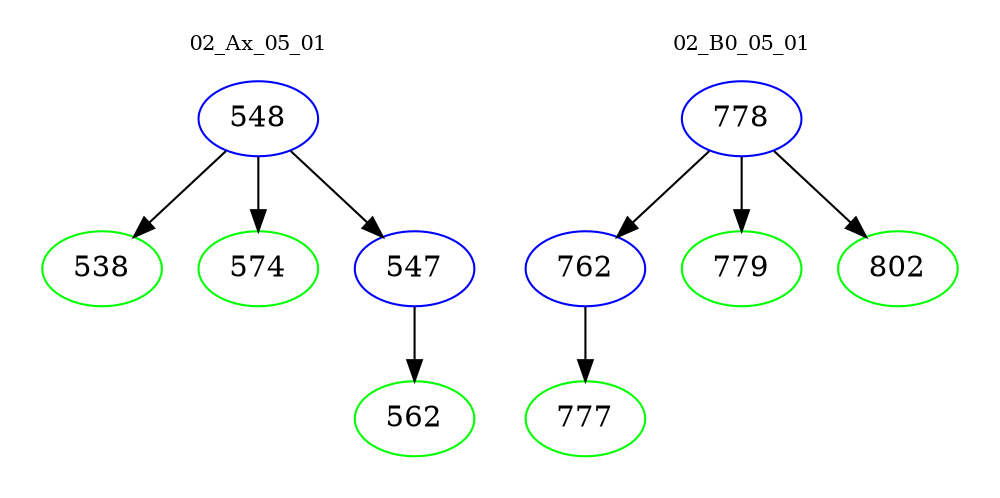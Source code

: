digraph{
subgraph cluster_0 {
color = white
label = "02_Ax_05_01";
fontsize=10;
T0_548 [label="548", color="blue"]
T0_548 -> T0_538 [color="black"]
T0_538 [label="538", color="green"]
T0_548 -> T0_574 [color="black"]
T0_574 [label="574", color="green"]
T0_548 -> T0_547 [color="black"]
T0_547 [label="547", color="blue"]
T0_547 -> T0_562 [color="black"]
T0_562 [label="562", color="green"]
}
subgraph cluster_1 {
color = white
label = "02_B0_05_01";
fontsize=10;
T1_778 [label="778", color="blue"]
T1_778 -> T1_762 [color="black"]
T1_762 [label="762", color="blue"]
T1_762 -> T1_777 [color="black"]
T1_777 [label="777", color="green"]
T1_778 -> T1_779 [color="black"]
T1_779 [label="779", color="green"]
T1_778 -> T1_802 [color="black"]
T1_802 [label="802", color="green"]
}
}
